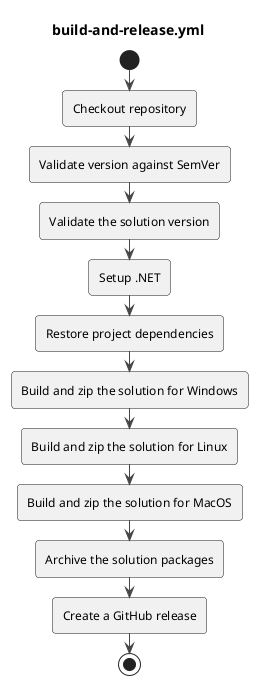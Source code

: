 @startuml
!theme vibrant

title build-and-release.yml

start
:Checkout repository;
:Validate version against SemVer;
:Validate the solution version;
:Setup .NET;
:Restore project dependencies;
:Build and zip the solution for Windows;
:Build and zip the solution for Linux;
:Build and zip the solution for MacOS;
:Archive the solution packages;
:Create a GitHub release;

stop

@enduml